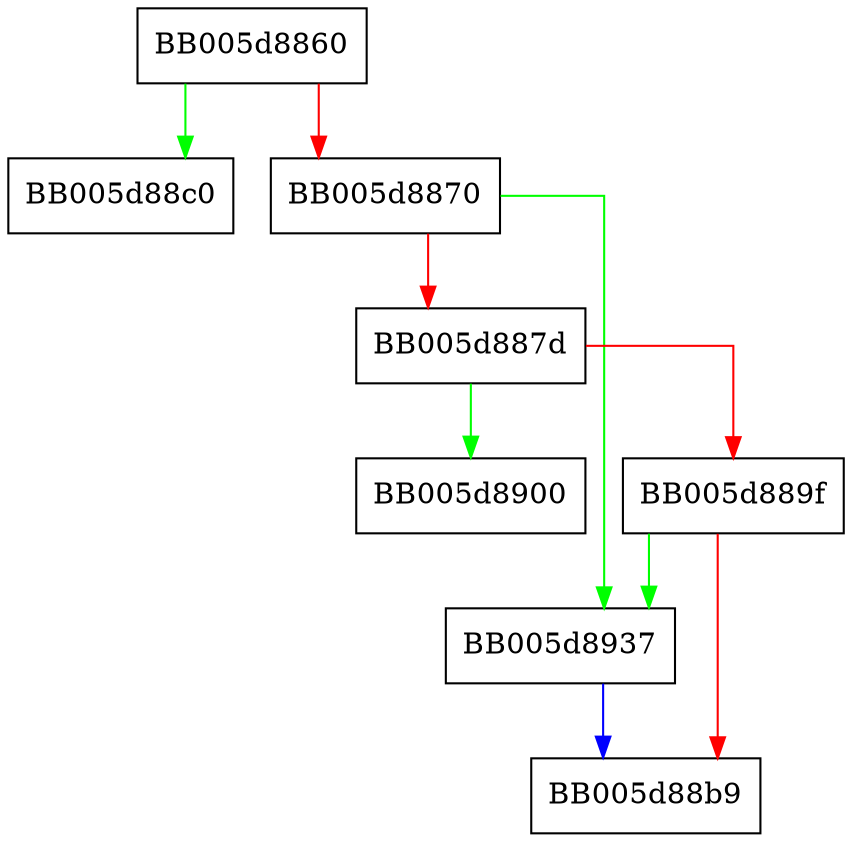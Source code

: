 digraph EVP_PKEY_private_check {
  node [shape="box"];
  graph [splines=ortho];
  BB005d8860 -> BB005d88c0 [color="green"];
  BB005d8860 -> BB005d8870 [color="red"];
  BB005d8870 -> BB005d8937 [color="green"];
  BB005d8870 -> BB005d887d [color="red"];
  BB005d887d -> BB005d8900 [color="green"];
  BB005d887d -> BB005d889f [color="red"];
  BB005d889f -> BB005d8937 [color="green"];
  BB005d889f -> BB005d88b9 [color="red"];
  BB005d8937 -> BB005d88b9 [color="blue"];
}